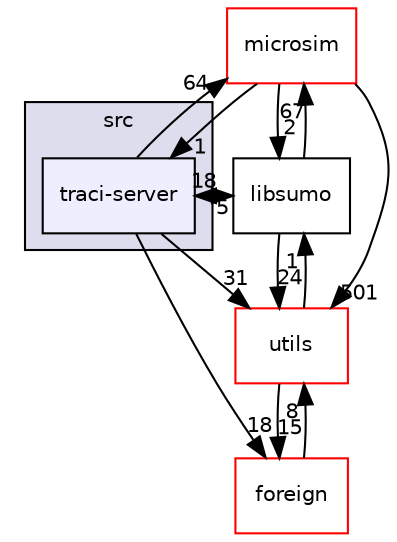 digraph "traci-server" {
  compound=true
  node [ fontsize="10", fontname="Helvetica"];
  edge [ labelfontsize="10", labelfontname="Helvetica"];
  subgraph clusterdir_68267d1309a1af8e8297ef4c3efbcdba {
    graph [ bgcolor="#ddddee", pencolor="black", label="src" fontname="Helvetica", fontsize="10", URL="dir_68267d1309a1af8e8297ef4c3efbcdba.html"]
  dir_a8ab92adb89b90b3b54a91dd5b60b1b0 [shape=box, label="traci-server", style="filled", fillcolor="#eeeeff", pencolor="black", URL="dir_a8ab92adb89b90b3b54a91dd5b60b1b0.html"];
  }
  dir_c7d973c7c9e9679ded42ec1d95c4b47a [shape=box label="microsim" fillcolor="white" style="filled" color="red" URL="dir_c7d973c7c9e9679ded42ec1d95c4b47a.html"];
  dir_581ffce49224a01af157a30f30164bcb [shape=box label="foreign" fillcolor="white" style="filled" color="red" URL="dir_581ffce49224a01af157a30f30164bcb.html"];
  dir_07cbfa4c1dce78cb76f12fd15a979504 [shape=box label="libsumo" URL="dir_07cbfa4c1dce78cb76f12fd15a979504.html"];
  dir_313caf1132e152dd9b58bea13a4052ca [shape=box label="utils" fillcolor="white" style="filled" color="red" URL="dir_313caf1132e152dd9b58bea13a4052ca.html"];
  dir_c7d973c7c9e9679ded42ec1d95c4b47a->dir_a8ab92adb89b90b3b54a91dd5b60b1b0 [headlabel="1", labeldistance=1.5 headhref="dir_000009_000067.html"];
  dir_c7d973c7c9e9679ded42ec1d95c4b47a->dir_07cbfa4c1dce78cb76f12fd15a979504 [headlabel="2", labeldistance=1.5 headhref="dir_000009_000018.html"];
  dir_c7d973c7c9e9679ded42ec1d95c4b47a->dir_313caf1132e152dd9b58bea13a4052ca [headlabel="501", labeldistance=1.5 headhref="dir_000009_000001.html"];
  dir_a8ab92adb89b90b3b54a91dd5b60b1b0->dir_c7d973c7c9e9679ded42ec1d95c4b47a [headlabel="64", labeldistance=1.5 headhref="dir_000067_000009.html"];
  dir_a8ab92adb89b90b3b54a91dd5b60b1b0->dir_581ffce49224a01af157a30f30164bcb [headlabel="18", labeldistance=1.5 headhref="dir_000067_000011.html"];
  dir_a8ab92adb89b90b3b54a91dd5b60b1b0->dir_07cbfa4c1dce78cb76f12fd15a979504 [headlabel="18", labeldistance=1.5 headhref="dir_000067_000018.html"];
  dir_a8ab92adb89b90b3b54a91dd5b60b1b0->dir_313caf1132e152dd9b58bea13a4052ca [headlabel="31", labeldistance=1.5 headhref="dir_000067_000001.html"];
  dir_581ffce49224a01af157a30f30164bcb->dir_313caf1132e152dd9b58bea13a4052ca [headlabel="8", labeldistance=1.5 headhref="dir_000011_000001.html"];
  dir_07cbfa4c1dce78cb76f12fd15a979504->dir_c7d973c7c9e9679ded42ec1d95c4b47a [headlabel="67", labeldistance=1.5 headhref="dir_000018_000009.html"];
  dir_07cbfa4c1dce78cb76f12fd15a979504->dir_a8ab92adb89b90b3b54a91dd5b60b1b0 [headlabel="5", labeldistance=1.5 headhref="dir_000018_000067.html"];
  dir_07cbfa4c1dce78cb76f12fd15a979504->dir_313caf1132e152dd9b58bea13a4052ca [headlabel="24", labeldistance=1.5 headhref="dir_000018_000001.html"];
  dir_313caf1132e152dd9b58bea13a4052ca->dir_581ffce49224a01af157a30f30164bcb [headlabel="15", labeldistance=1.5 headhref="dir_000001_000011.html"];
  dir_313caf1132e152dd9b58bea13a4052ca->dir_07cbfa4c1dce78cb76f12fd15a979504 [headlabel="1", labeldistance=1.5 headhref="dir_000001_000018.html"];
}
